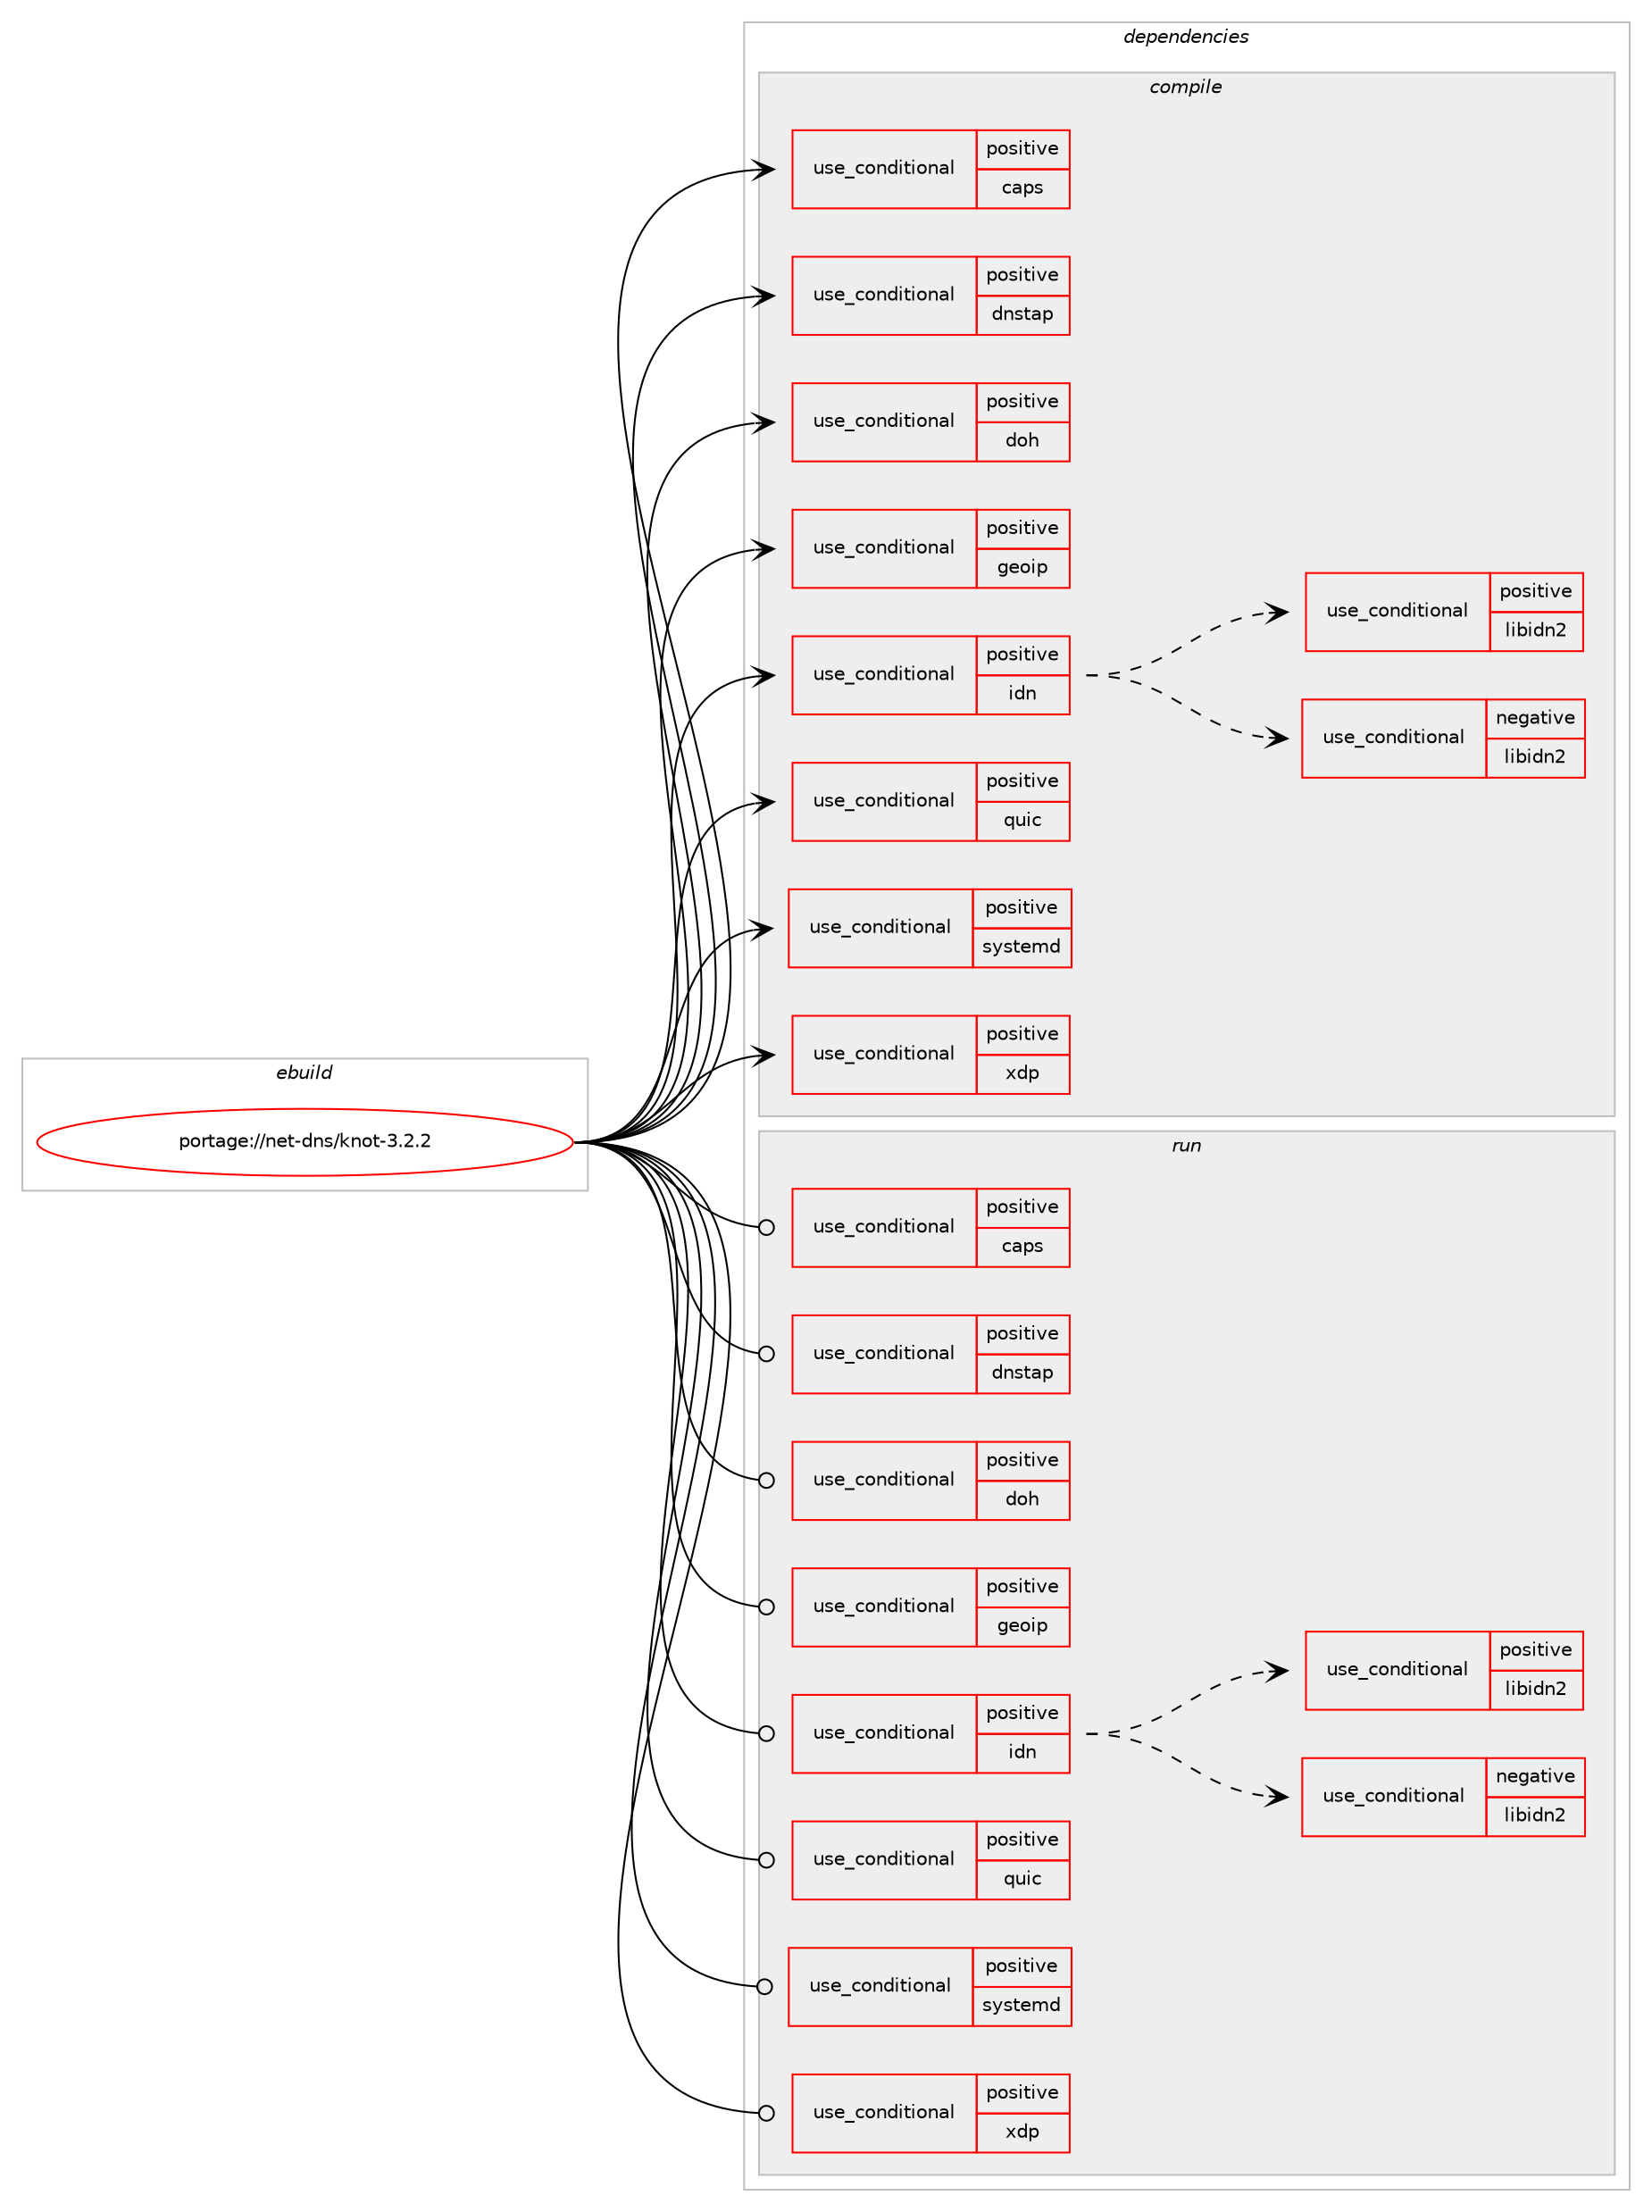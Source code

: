digraph prolog {

# *************
# Graph options
# *************

newrank=true;
concentrate=true;
compound=true;
graph [rankdir=LR,fontname=Helvetica,fontsize=10,ranksep=1.5];#, ranksep=2.5, nodesep=0.2];
edge  [arrowhead=vee];
node  [fontname=Helvetica,fontsize=10];

# **********
# The ebuild
# **********

subgraph cluster_leftcol {
color=gray;
rank=same;
label=<<i>ebuild</i>>;
id [label="portage://net-dns/knot-3.2.2", color=red, width=4, href="../net-dns/knot-3.2.2.svg"];
}

# ****************
# The dependencies
# ****************

subgraph cluster_midcol {
color=gray;
label=<<i>dependencies</i>>;
subgraph cluster_compile {
fillcolor="#eeeeee";
style=filled;
label=<<i>compile</i>>;
subgraph cond87195 {
dependency176774 [label=<<TABLE BORDER="0" CELLBORDER="1" CELLSPACING="0" CELLPADDING="4"><TR><TD ROWSPAN="3" CELLPADDING="10">use_conditional</TD></TR><TR><TD>positive</TD></TR><TR><TD>caps</TD></TR></TABLE>>, shape=none, color=red];
# *** BEGIN UNKNOWN DEPENDENCY TYPE (TODO) ***
# dependency176774 -> package_dependency(portage://net-dns/knot-3.2.2,install,no,sys-libs,libcap-ng,none,[,,],[],[])
# *** END UNKNOWN DEPENDENCY TYPE (TODO) ***

}
id:e -> dependency176774:w [weight=20,style="solid",arrowhead="vee"];
subgraph cond87196 {
dependency176775 [label=<<TABLE BORDER="0" CELLBORDER="1" CELLSPACING="0" CELLPADDING="4"><TR><TD ROWSPAN="3" CELLPADDING="10">use_conditional</TD></TR><TR><TD>positive</TD></TR><TR><TD>dnstap</TD></TR></TABLE>>, shape=none, color=red];
# *** BEGIN UNKNOWN DEPENDENCY TYPE (TODO) ***
# dependency176775 -> package_dependency(portage://net-dns/knot-3.2.2,install,no,dev-libs,fstrm,none,[,,],[],[])
# *** END UNKNOWN DEPENDENCY TYPE (TODO) ***

# *** BEGIN UNKNOWN DEPENDENCY TYPE (TODO) ***
# dependency176775 -> package_dependency(portage://net-dns/knot-3.2.2,install,no,dev-libs,protobuf-c,none,[,,],any_same_slot,[])
# *** END UNKNOWN DEPENDENCY TYPE (TODO) ***

}
id:e -> dependency176775:w [weight=20,style="solid",arrowhead="vee"];
subgraph cond87197 {
dependency176776 [label=<<TABLE BORDER="0" CELLBORDER="1" CELLSPACING="0" CELLPADDING="4"><TR><TD ROWSPAN="3" CELLPADDING="10">use_conditional</TD></TR><TR><TD>positive</TD></TR><TR><TD>doh</TD></TR></TABLE>>, shape=none, color=red];
# *** BEGIN UNKNOWN DEPENDENCY TYPE (TODO) ***
# dependency176776 -> package_dependency(portage://net-dns/knot-3.2.2,install,no,net-libs,nghttp2,none,[,,],any_same_slot,[])
# *** END UNKNOWN DEPENDENCY TYPE (TODO) ***

}
id:e -> dependency176776:w [weight=20,style="solid",arrowhead="vee"];
subgraph cond87198 {
dependency176777 [label=<<TABLE BORDER="0" CELLBORDER="1" CELLSPACING="0" CELLPADDING="4"><TR><TD ROWSPAN="3" CELLPADDING="10">use_conditional</TD></TR><TR><TD>positive</TD></TR><TR><TD>geoip</TD></TR></TABLE>>, shape=none, color=red];
# *** BEGIN UNKNOWN DEPENDENCY TYPE (TODO) ***
# dependency176777 -> package_dependency(portage://net-dns/knot-3.2.2,install,no,dev-libs,libmaxminddb,none,[,,],any_same_slot,[])
# *** END UNKNOWN DEPENDENCY TYPE (TODO) ***

}
id:e -> dependency176777:w [weight=20,style="solid",arrowhead="vee"];
subgraph cond87199 {
dependency176778 [label=<<TABLE BORDER="0" CELLBORDER="1" CELLSPACING="0" CELLPADDING="4"><TR><TD ROWSPAN="3" CELLPADDING="10">use_conditional</TD></TR><TR><TD>positive</TD></TR><TR><TD>idn</TD></TR></TABLE>>, shape=none, color=red];
subgraph cond87200 {
dependency176779 [label=<<TABLE BORDER="0" CELLBORDER="1" CELLSPACING="0" CELLPADDING="4"><TR><TD ROWSPAN="3" CELLPADDING="10">use_conditional</TD></TR><TR><TD>negative</TD></TR><TR><TD>libidn2</TD></TR></TABLE>>, shape=none, color=red];
# *** BEGIN UNKNOWN DEPENDENCY TYPE (TODO) ***
# dependency176779 -> package_dependency(portage://net-dns/knot-3.2.2,install,no,net-dns,libidn,none,[,,],[slot(0),equal],[])
# *** END UNKNOWN DEPENDENCY TYPE (TODO) ***

# *** BEGIN UNKNOWN DEPENDENCY TYPE (TODO) ***
# dependency176779 -> package_dependency(portage://net-dns/knot-3.2.2,install,weak,net-dns,libidn2,none,[,,],[],[])
# *** END UNKNOWN DEPENDENCY TYPE (TODO) ***

}
dependency176778:e -> dependency176779:w [weight=20,style="dashed",arrowhead="vee"];
subgraph cond87201 {
dependency176780 [label=<<TABLE BORDER="0" CELLBORDER="1" CELLSPACING="0" CELLPADDING="4"><TR><TD ROWSPAN="3" CELLPADDING="10">use_conditional</TD></TR><TR><TD>positive</TD></TR><TR><TD>libidn2</TD></TR></TABLE>>, shape=none, color=red];
# *** BEGIN UNKNOWN DEPENDENCY TYPE (TODO) ***
# dependency176780 -> package_dependency(portage://net-dns/knot-3.2.2,install,no,net-dns,libidn2,none,[,,],any_same_slot,[])
# *** END UNKNOWN DEPENDENCY TYPE (TODO) ***

}
dependency176778:e -> dependency176780:w [weight=20,style="dashed",arrowhead="vee"];
}
id:e -> dependency176778:w [weight=20,style="solid",arrowhead="vee"];
subgraph cond87202 {
dependency176781 [label=<<TABLE BORDER="0" CELLBORDER="1" CELLSPACING="0" CELLPADDING="4"><TR><TD ROWSPAN="3" CELLPADDING="10">use_conditional</TD></TR><TR><TD>positive</TD></TR><TR><TD>quic</TD></TR></TABLE>>, shape=none, color=red];
# *** BEGIN UNKNOWN DEPENDENCY TYPE (TODO) ***
# dependency176781 -> package_dependency(portage://net-dns/knot-3.2.2,install,no,net-libs,ngtcp2,none,[,,],any_same_slot,[use(enable(gnutls),none)])
# *** END UNKNOWN DEPENDENCY TYPE (TODO) ***

}
id:e -> dependency176781:w [weight=20,style="solid",arrowhead="vee"];
subgraph cond87203 {
dependency176782 [label=<<TABLE BORDER="0" CELLBORDER="1" CELLSPACING="0" CELLPADDING="4"><TR><TD ROWSPAN="3" CELLPADDING="10">use_conditional</TD></TR><TR><TD>positive</TD></TR><TR><TD>systemd</TD></TR></TABLE>>, shape=none, color=red];
# *** BEGIN UNKNOWN DEPENDENCY TYPE (TODO) ***
# dependency176782 -> package_dependency(portage://net-dns/knot-3.2.2,install,no,sys-apps,systemd,none,[,,],any_same_slot,[])
# *** END UNKNOWN DEPENDENCY TYPE (TODO) ***

}
id:e -> dependency176782:w [weight=20,style="solid",arrowhead="vee"];
subgraph cond87204 {
dependency176783 [label=<<TABLE BORDER="0" CELLBORDER="1" CELLSPACING="0" CELLPADDING="4"><TR><TD ROWSPAN="3" CELLPADDING="10">use_conditional</TD></TR><TR><TD>positive</TD></TR><TR><TD>xdp</TD></TR></TABLE>>, shape=none, color=red];
# *** BEGIN UNKNOWN DEPENDENCY TYPE (TODO) ***
# dependency176783 -> package_dependency(portage://net-dns/knot-3.2.2,install,no,dev-libs,libbpf,none,[,,],any_same_slot,[])
# *** END UNKNOWN DEPENDENCY TYPE (TODO) ***

# *** BEGIN UNKNOWN DEPENDENCY TYPE (TODO) ***
# dependency176783 -> package_dependency(portage://net-dns/knot-3.2.2,install,no,net-libs,libmnl,none,[,,],any_same_slot,[])
# *** END UNKNOWN DEPENDENCY TYPE (TODO) ***

}
id:e -> dependency176783:w [weight=20,style="solid",arrowhead="vee"];
# *** BEGIN UNKNOWN DEPENDENCY TYPE (TODO) ***
# id -> package_dependency(portage://net-dns/knot-3.2.2,install,no,acct-group,knot,none,[,,],[],[])
# *** END UNKNOWN DEPENDENCY TYPE (TODO) ***

# *** BEGIN UNKNOWN DEPENDENCY TYPE (TODO) ***
# id -> package_dependency(portage://net-dns/knot-3.2.2,install,no,acct-user,knot,none,[,,],[],[])
# *** END UNKNOWN DEPENDENCY TYPE (TODO) ***

# *** BEGIN UNKNOWN DEPENDENCY TYPE (TODO) ***
# id -> package_dependency(portage://net-dns/knot-3.2.2,install,no,dev-db,lmdb,none,[,,],any_same_slot,[])
# *** END UNKNOWN DEPENDENCY TYPE (TODO) ***

# *** BEGIN UNKNOWN DEPENDENCY TYPE (TODO) ***
# id -> package_dependency(portage://net-dns/knot-3.2.2,install,no,dev-libs,libedit,none,[,,],[],[])
# *** END UNKNOWN DEPENDENCY TYPE (TODO) ***

# *** BEGIN UNKNOWN DEPENDENCY TYPE (TODO) ***
# id -> package_dependency(portage://net-dns/knot-3.2.2,install,no,dev-libs,userspace-rcu,none,[,,],any_same_slot,[])
# *** END UNKNOWN DEPENDENCY TYPE (TODO) ***

# *** BEGIN UNKNOWN DEPENDENCY TYPE (TODO) ***
# id -> package_dependency(portage://net-dns/knot-3.2.2,install,no,dev-python,lmdb,none,[,,],any_same_slot,[])
# *** END UNKNOWN DEPENDENCY TYPE (TODO) ***

# *** BEGIN UNKNOWN DEPENDENCY TYPE (TODO) ***
# id -> package_dependency(portage://net-dns/knot-3.2.2,install,no,net-libs,gnutls,none,[,,],any_same_slot,[])
# *** END UNKNOWN DEPENDENCY TYPE (TODO) ***

}
subgraph cluster_compileandrun {
fillcolor="#eeeeee";
style=filled;
label=<<i>compile and run</i>>;
}
subgraph cluster_run {
fillcolor="#eeeeee";
style=filled;
label=<<i>run</i>>;
subgraph cond87205 {
dependency176784 [label=<<TABLE BORDER="0" CELLBORDER="1" CELLSPACING="0" CELLPADDING="4"><TR><TD ROWSPAN="3" CELLPADDING="10">use_conditional</TD></TR><TR><TD>positive</TD></TR><TR><TD>caps</TD></TR></TABLE>>, shape=none, color=red];
# *** BEGIN UNKNOWN DEPENDENCY TYPE (TODO) ***
# dependency176784 -> package_dependency(portage://net-dns/knot-3.2.2,run,no,sys-libs,libcap-ng,none,[,,],[],[])
# *** END UNKNOWN DEPENDENCY TYPE (TODO) ***

}
id:e -> dependency176784:w [weight=20,style="solid",arrowhead="odot"];
subgraph cond87206 {
dependency176785 [label=<<TABLE BORDER="0" CELLBORDER="1" CELLSPACING="0" CELLPADDING="4"><TR><TD ROWSPAN="3" CELLPADDING="10">use_conditional</TD></TR><TR><TD>positive</TD></TR><TR><TD>dnstap</TD></TR></TABLE>>, shape=none, color=red];
# *** BEGIN UNKNOWN DEPENDENCY TYPE (TODO) ***
# dependency176785 -> package_dependency(portage://net-dns/knot-3.2.2,run,no,dev-libs,fstrm,none,[,,],[],[])
# *** END UNKNOWN DEPENDENCY TYPE (TODO) ***

# *** BEGIN UNKNOWN DEPENDENCY TYPE (TODO) ***
# dependency176785 -> package_dependency(portage://net-dns/knot-3.2.2,run,no,dev-libs,protobuf-c,none,[,,],any_same_slot,[])
# *** END UNKNOWN DEPENDENCY TYPE (TODO) ***

}
id:e -> dependency176785:w [weight=20,style="solid",arrowhead="odot"];
subgraph cond87207 {
dependency176786 [label=<<TABLE BORDER="0" CELLBORDER="1" CELLSPACING="0" CELLPADDING="4"><TR><TD ROWSPAN="3" CELLPADDING="10">use_conditional</TD></TR><TR><TD>positive</TD></TR><TR><TD>doh</TD></TR></TABLE>>, shape=none, color=red];
# *** BEGIN UNKNOWN DEPENDENCY TYPE (TODO) ***
# dependency176786 -> package_dependency(portage://net-dns/knot-3.2.2,run,no,net-libs,nghttp2,none,[,,],any_same_slot,[])
# *** END UNKNOWN DEPENDENCY TYPE (TODO) ***

}
id:e -> dependency176786:w [weight=20,style="solid",arrowhead="odot"];
subgraph cond87208 {
dependency176787 [label=<<TABLE BORDER="0" CELLBORDER="1" CELLSPACING="0" CELLPADDING="4"><TR><TD ROWSPAN="3" CELLPADDING="10">use_conditional</TD></TR><TR><TD>positive</TD></TR><TR><TD>geoip</TD></TR></TABLE>>, shape=none, color=red];
# *** BEGIN UNKNOWN DEPENDENCY TYPE (TODO) ***
# dependency176787 -> package_dependency(portage://net-dns/knot-3.2.2,run,no,dev-libs,libmaxminddb,none,[,,],any_same_slot,[])
# *** END UNKNOWN DEPENDENCY TYPE (TODO) ***

}
id:e -> dependency176787:w [weight=20,style="solid",arrowhead="odot"];
subgraph cond87209 {
dependency176788 [label=<<TABLE BORDER="0" CELLBORDER="1" CELLSPACING="0" CELLPADDING="4"><TR><TD ROWSPAN="3" CELLPADDING="10">use_conditional</TD></TR><TR><TD>positive</TD></TR><TR><TD>idn</TD></TR></TABLE>>, shape=none, color=red];
subgraph cond87210 {
dependency176789 [label=<<TABLE BORDER="0" CELLBORDER="1" CELLSPACING="0" CELLPADDING="4"><TR><TD ROWSPAN="3" CELLPADDING="10">use_conditional</TD></TR><TR><TD>negative</TD></TR><TR><TD>libidn2</TD></TR></TABLE>>, shape=none, color=red];
# *** BEGIN UNKNOWN DEPENDENCY TYPE (TODO) ***
# dependency176789 -> package_dependency(portage://net-dns/knot-3.2.2,run,no,net-dns,libidn,none,[,,],[slot(0),equal],[])
# *** END UNKNOWN DEPENDENCY TYPE (TODO) ***

# *** BEGIN UNKNOWN DEPENDENCY TYPE (TODO) ***
# dependency176789 -> package_dependency(portage://net-dns/knot-3.2.2,run,weak,net-dns,libidn2,none,[,,],[],[])
# *** END UNKNOWN DEPENDENCY TYPE (TODO) ***

}
dependency176788:e -> dependency176789:w [weight=20,style="dashed",arrowhead="vee"];
subgraph cond87211 {
dependency176790 [label=<<TABLE BORDER="0" CELLBORDER="1" CELLSPACING="0" CELLPADDING="4"><TR><TD ROWSPAN="3" CELLPADDING="10">use_conditional</TD></TR><TR><TD>positive</TD></TR><TR><TD>libidn2</TD></TR></TABLE>>, shape=none, color=red];
# *** BEGIN UNKNOWN DEPENDENCY TYPE (TODO) ***
# dependency176790 -> package_dependency(portage://net-dns/knot-3.2.2,run,no,net-dns,libidn2,none,[,,],any_same_slot,[])
# *** END UNKNOWN DEPENDENCY TYPE (TODO) ***

}
dependency176788:e -> dependency176790:w [weight=20,style="dashed",arrowhead="vee"];
}
id:e -> dependency176788:w [weight=20,style="solid",arrowhead="odot"];
subgraph cond87212 {
dependency176791 [label=<<TABLE BORDER="0" CELLBORDER="1" CELLSPACING="0" CELLPADDING="4"><TR><TD ROWSPAN="3" CELLPADDING="10">use_conditional</TD></TR><TR><TD>positive</TD></TR><TR><TD>quic</TD></TR></TABLE>>, shape=none, color=red];
# *** BEGIN UNKNOWN DEPENDENCY TYPE (TODO) ***
# dependency176791 -> package_dependency(portage://net-dns/knot-3.2.2,run,no,net-libs,ngtcp2,none,[,,],any_same_slot,[use(enable(gnutls),none)])
# *** END UNKNOWN DEPENDENCY TYPE (TODO) ***

}
id:e -> dependency176791:w [weight=20,style="solid",arrowhead="odot"];
subgraph cond87213 {
dependency176792 [label=<<TABLE BORDER="0" CELLBORDER="1" CELLSPACING="0" CELLPADDING="4"><TR><TD ROWSPAN="3" CELLPADDING="10">use_conditional</TD></TR><TR><TD>positive</TD></TR><TR><TD>systemd</TD></TR></TABLE>>, shape=none, color=red];
# *** BEGIN UNKNOWN DEPENDENCY TYPE (TODO) ***
# dependency176792 -> package_dependency(portage://net-dns/knot-3.2.2,run,no,sys-apps,systemd,none,[,,],any_same_slot,[])
# *** END UNKNOWN DEPENDENCY TYPE (TODO) ***

}
id:e -> dependency176792:w [weight=20,style="solid",arrowhead="odot"];
subgraph cond87214 {
dependency176793 [label=<<TABLE BORDER="0" CELLBORDER="1" CELLSPACING="0" CELLPADDING="4"><TR><TD ROWSPAN="3" CELLPADDING="10">use_conditional</TD></TR><TR><TD>positive</TD></TR><TR><TD>xdp</TD></TR></TABLE>>, shape=none, color=red];
# *** BEGIN UNKNOWN DEPENDENCY TYPE (TODO) ***
# dependency176793 -> package_dependency(portage://net-dns/knot-3.2.2,run,no,dev-libs,libbpf,none,[,,],any_same_slot,[])
# *** END UNKNOWN DEPENDENCY TYPE (TODO) ***

# *** BEGIN UNKNOWN DEPENDENCY TYPE (TODO) ***
# dependency176793 -> package_dependency(portage://net-dns/knot-3.2.2,run,no,net-libs,libmnl,none,[,,],any_same_slot,[])
# *** END UNKNOWN DEPENDENCY TYPE (TODO) ***

}
id:e -> dependency176793:w [weight=20,style="solid",arrowhead="odot"];
# *** BEGIN UNKNOWN DEPENDENCY TYPE (TODO) ***
# id -> package_dependency(portage://net-dns/knot-3.2.2,run,no,acct-group,knot,none,[,,],[],[])
# *** END UNKNOWN DEPENDENCY TYPE (TODO) ***

# *** BEGIN UNKNOWN DEPENDENCY TYPE (TODO) ***
# id -> package_dependency(portage://net-dns/knot-3.2.2,run,no,acct-user,knot,none,[,,],[],[])
# *** END UNKNOWN DEPENDENCY TYPE (TODO) ***

# *** BEGIN UNKNOWN DEPENDENCY TYPE (TODO) ***
# id -> package_dependency(portage://net-dns/knot-3.2.2,run,no,dev-db,lmdb,none,[,,],any_same_slot,[])
# *** END UNKNOWN DEPENDENCY TYPE (TODO) ***

# *** BEGIN UNKNOWN DEPENDENCY TYPE (TODO) ***
# id -> package_dependency(portage://net-dns/knot-3.2.2,run,no,dev-libs,libedit,none,[,,],[],[])
# *** END UNKNOWN DEPENDENCY TYPE (TODO) ***

# *** BEGIN UNKNOWN DEPENDENCY TYPE (TODO) ***
# id -> package_dependency(portage://net-dns/knot-3.2.2,run,no,dev-libs,userspace-rcu,none,[,,],any_same_slot,[])
# *** END UNKNOWN DEPENDENCY TYPE (TODO) ***

# *** BEGIN UNKNOWN DEPENDENCY TYPE (TODO) ***
# id -> package_dependency(portage://net-dns/knot-3.2.2,run,no,dev-python,lmdb,none,[,,],any_same_slot,[])
# *** END UNKNOWN DEPENDENCY TYPE (TODO) ***

# *** BEGIN UNKNOWN DEPENDENCY TYPE (TODO) ***
# id -> package_dependency(portage://net-dns/knot-3.2.2,run,no,net-libs,gnutls,none,[,,],any_same_slot,[])
# *** END UNKNOWN DEPENDENCY TYPE (TODO) ***

}
}

# **************
# The candidates
# **************

subgraph cluster_choices {
rank=same;
color=gray;
label=<<i>candidates</i>>;

}

}
